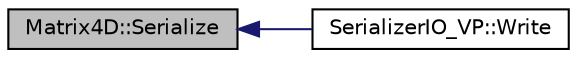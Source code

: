digraph "Matrix4D::Serialize"
{
  edge [fontname="Helvetica",fontsize="10",labelfontname="Helvetica",labelfontsize="10"];
  node [fontname="Helvetica",fontsize="10",shape=record];
  rankdir="LR";
  Node1 [label="Matrix4D::Serialize",height=0.2,width=0.4,color="black", fillcolor="grey75", style="filled", fontcolor="black"];
  Node1 -> Node2 [dir="back",color="midnightblue",fontsize="10",style="solid"];
  Node2 [label="SerializerIO_VP::Write",height=0.2,width=0.4,color="black", fillcolor="white", style="filled",URL="$class_serializer_i_o___v_p.html#aabbc3e7a9e9dac459538d6e15e32ea77"];
}
